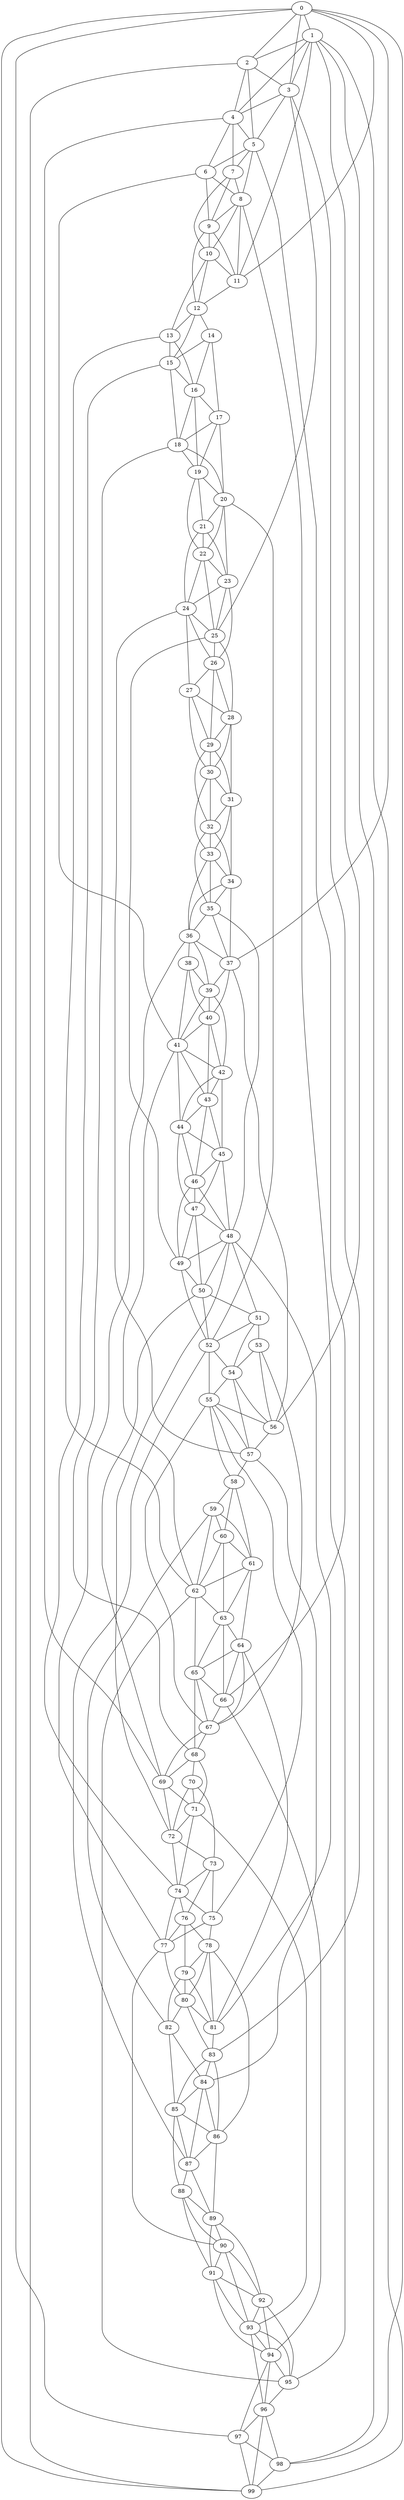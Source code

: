 strict graph "watts_strogatz_graph(100,6,0.1)" {
0;
1;
2;
3;
4;
5;
6;
7;
8;
9;
10;
11;
12;
13;
14;
15;
16;
17;
18;
19;
20;
21;
22;
23;
24;
25;
26;
27;
28;
29;
30;
31;
32;
33;
34;
35;
36;
37;
38;
39;
40;
41;
42;
43;
44;
45;
46;
47;
48;
49;
50;
51;
52;
53;
54;
55;
56;
57;
58;
59;
60;
61;
62;
63;
64;
65;
66;
67;
68;
69;
70;
71;
72;
73;
74;
75;
76;
77;
78;
79;
80;
81;
82;
83;
84;
85;
86;
87;
88;
89;
90;
91;
92;
93;
94;
95;
96;
97;
98;
99;
0 -- 1  [is_available=True, prob="0.964077585734"];
0 -- 2  [is_available=True, prob="0.496721438752"];
0 -- 3  [is_available=True, prob="0.923742009154"];
0 -- 37  [is_available=True, prob="0.544895033568"];
0 -- 97  [is_available=True, prob="1.0"];
0 -- 11  [is_available=True, prob="1.0"];
0 -- 98  [is_available=True, prob="0.540720678278"];
0 -- 99  [is_available=True, prob="0.985604511275"];
1 -- 2  [is_available=True, prob="0.441158593989"];
1 -- 99  [is_available=True, prob="0.356623796468"];
1 -- 4  [is_available=True, prob="0.0169349213878"];
1 -- 11  [is_available=True, prob="1.0"];
1 -- 98  [is_available=True, prob="1.0"];
1 -- 3  [is_available=True, prob="0.0877105689697"];
1 -- 56  [is_available=True, prob="1.0"];
2 -- 3  [is_available=True, prob="0.761644907804"];
2 -- 4  [is_available=True, prob="0.792432219558"];
2 -- 5  [is_available=True, prob="0.221028160043"];
2 -- 99  [is_available=True, prob="0.657026565118"];
3 -- 4  [is_available=True, prob="0.838111972604"];
3 -- 5  [is_available=True, prob="0.322267317812"];
3 -- 83  [is_available=True, prob="1.0"];
3 -- 25  [is_available=True, prob="0.485845610861"];
4 -- 5  [is_available=True, prob="1.0"];
4 -- 6  [is_available=True, prob="1.0"];
4 -- 7  [is_available=True, prob="0.0551783234377"];
4 -- 69  [is_available=True, prob="1.0"];
5 -- 6  [is_available=True, prob="0.796251701404"];
5 -- 7  [is_available=True, prob="0.404824337028"];
5 -- 8  [is_available=True, prob="1.0"];
5 -- 66  [is_available=True, prob="0.703512182068"];
6 -- 8  [is_available=True, prob="0.420084160394"];
6 -- 9  [is_available=True, prob="0.462256142682"];
6 -- 41  [is_available=True, prob="0.134568822599"];
7 -- 8  [is_available=True, prob="0.290954123459"];
7 -- 9  [is_available=True, prob="0.470771335154"];
7 -- 10  [is_available=True, prob="1.0"];
8 -- 9  [is_available=True, prob="0.429365984483"];
8 -- 10  [is_available=True, prob="0.558379502285"];
8 -- 11  [is_available=True, prob="0.274014841232"];
8 -- 95  [is_available=True, prob="0.0393843200545"];
9 -- 10  [is_available=True, prob="0.106272844554"];
9 -- 11  [is_available=True, prob="0.279491272639"];
9 -- 12  [is_available=True, prob="0.347327754907"];
10 -- 11  [is_available=True, prob="0.56179180039"];
10 -- 12  [is_available=True, prob="1.0"];
10 -- 13  [is_available=True, prob="0.743298529788"];
11 -- 12  [is_available=True, prob="0.0532518655684"];
12 -- 13  [is_available=True, prob="0.155249402115"];
12 -- 14  [is_available=True, prob="0.851161770114"];
12 -- 15  [is_available=True, prob="0.823276101225"];
13 -- 15  [is_available=True, prob="1.0"];
13 -- 16  [is_available=True, prob="0.048355586125"];
13 -- 62  [is_available=True, prob="0.451251556955"];
14 -- 15  [is_available=True, prob="0.00751587241317"];
14 -- 16  [is_available=True, prob="1.0"];
14 -- 17  [is_available=True, prob="0.691277106776"];
15 -- 74  [is_available=True, prob="0.838658448653"];
15 -- 16  [is_available=True, prob="0.264476037492"];
15 -- 18  [is_available=True, prob="1.0"];
16 -- 17  [is_available=True, prob="0.0929484382042"];
16 -- 18  [is_available=True, prob="0.67461191247"];
16 -- 19  [is_available=True, prob="1.0"];
17 -- 18  [is_available=True, prob="0.898933642407"];
17 -- 19  [is_available=True, prob="0.899025983549"];
17 -- 20  [is_available=True, prob="0.971537450564"];
18 -- 68  [is_available=True, prob="0.669155879142"];
18 -- 19  [is_available=True, prob="1.0"];
18 -- 20  [is_available=True, prob="0.991152375129"];
19 -- 20  [is_available=True, prob="0.199214967636"];
19 -- 21  [is_available=True, prob="0.585517335836"];
19 -- 22  [is_available=True, prob="1.0"];
20 -- 52  [is_available=True, prob="0.613039284441"];
20 -- 21  [is_available=True, prob="0.0950174936945"];
20 -- 22  [is_available=True, prob="0.344573421519"];
20 -- 23  [is_available=True, prob="0.695399438787"];
21 -- 22  [is_available=True, prob="1.0"];
21 -- 23  [is_available=True, prob="0.397386694737"];
21 -- 24  [is_available=True, prob="1.0"];
22 -- 23  [is_available=True, prob="1.0"];
22 -- 24  [is_available=True, prob="0.77884418309"];
22 -- 25  [is_available=True, prob="0.836959740123"];
23 -- 24  [is_available=True, prob="0.948199720133"];
23 -- 25  [is_available=True, prob="0.935334121747"];
23 -- 26  [is_available=True, prob="0.350779850936"];
24 -- 57  [is_available=True, prob="1.0"];
24 -- 25  [is_available=True, prob="0.490378081363"];
24 -- 26  [is_available=True, prob="0.706696286565"];
24 -- 27  [is_available=True, prob="0.32980083578"];
25 -- 49  [is_available=True, prob="1.0"];
25 -- 26  [is_available=True, prob="0.170493466538"];
25 -- 28  [is_available=True, prob="1.0"];
26 -- 27  [is_available=True, prob="0.807036598905"];
26 -- 28  [is_available=True, prob="0.79745614952"];
26 -- 29  [is_available=True, prob="1.0"];
27 -- 28  [is_available=True, prob="0.314490600287"];
27 -- 29  [is_available=True, prob="0.103805537389"];
27 -- 30  [is_available=True, prob="1.0"];
28 -- 29  [is_available=True, prob="0.453278962282"];
28 -- 30  [is_available=True, prob="0.488545331773"];
28 -- 31  [is_available=True, prob="0.288147596215"];
29 -- 32  [is_available=True, prob="0.13254599714"];
29 -- 30  [is_available=True, prob="1.0"];
29 -- 31  [is_available=True, prob="0.475836202919"];
30 -- 32  [is_available=True, prob="1.0"];
30 -- 33  [is_available=True, prob="0.0112467274325"];
30 -- 31  [is_available=True, prob="0.310154497368"];
31 -- 32  [is_available=True, prob="1.0"];
31 -- 33  [is_available=True, prob="1.0"];
31 -- 34  [is_available=True, prob="1.0"];
32 -- 33  [is_available=True, prob="0.37179648665"];
32 -- 34  [is_available=True, prob="0.61110283098"];
32 -- 35  [is_available=True, prob="1.0"];
33 -- 34  [is_available=True, prob="1.0"];
33 -- 35  [is_available=True, prob="0.40314218073"];
33 -- 36  [is_available=True, prob="0.345327015403"];
34 -- 35  [is_available=True, prob="0.774765580003"];
34 -- 36  [is_available=True, prob="0.860788676126"];
34 -- 37  [is_available=True, prob="0.654090722983"];
35 -- 36  [is_available=True, prob="0.530316844498"];
35 -- 37  [is_available=True, prob="0.696431442471"];
35 -- 48  [is_available=True, prob="0.650689281801"];
36 -- 37  [is_available=True, prob="0.757057150937"];
36 -- 38  [is_available=True, prob="0.351209729181"];
36 -- 39  [is_available=True, prob="1.0"];
36 -- 77  [is_available=True, prob="0.126053280044"];
37 -- 39  [is_available=True, prob="0.292062678324"];
37 -- 40  [is_available=True, prob="0.12012046505"];
37 -- 56  [is_available=True, prob="1.0"];
38 -- 39  [is_available=True, prob="0.161558508203"];
38 -- 40  [is_available=True, prob="1.0"];
38 -- 41  [is_available=True, prob="1.0"];
39 -- 40  [is_available=True, prob="0.589156869795"];
39 -- 41  [is_available=True, prob="1.0"];
39 -- 42  [is_available=True, prob="0.885217399268"];
40 -- 41  [is_available=True, prob="1.0"];
40 -- 42  [is_available=True, prob="0.0717468972021"];
40 -- 43  [is_available=True, prob="0.0214736624127"];
41 -- 42  [is_available=True, prob="0.707441804523"];
41 -- 43  [is_available=True, prob="0.474356969533"];
41 -- 44  [is_available=True, prob="0.993286150012"];
41 -- 62  [is_available=True, prob="0.840722058796"];
42 -- 43  [is_available=True, prob="1.0"];
42 -- 44  [is_available=True, prob="0.114201085476"];
42 -- 45  [is_available=True, prob="0.745651511915"];
43 -- 44  [is_available=True, prob="0.0549775807321"];
43 -- 45  [is_available=True, prob="0.733886774904"];
43 -- 46  [is_available=True, prob="0.927596445741"];
44 -- 45  [is_available=True, prob="0.298551719694"];
44 -- 46  [is_available=True, prob="0.921050923518"];
44 -- 47  [is_available=True, prob="0.141807636817"];
45 -- 46  [is_available=True, prob="0.161956770857"];
45 -- 47  [is_available=True, prob="0.827701492604"];
45 -- 48  [is_available=True, prob="1.0"];
46 -- 47  [is_available=True, prob="0.737986349214"];
46 -- 48  [is_available=True, prob="0.855137056452"];
46 -- 49  [is_available=True, prob="0.597628177504"];
47 -- 48  [is_available=True, prob="0.784056581108"];
47 -- 49  [is_available=True, prob="0.415757279264"];
47 -- 50  [is_available=True, prob="0.463515895743"];
48 -- 81  [is_available=True, prob="0.554067547815"];
48 -- 72  [is_available=True, prob="0.591905334973"];
48 -- 49  [is_available=True, prob="0.651086510929"];
48 -- 50  [is_available=True, prob="0.0437610696303"];
48 -- 51  [is_available=True, prob="1.0"];
49 -- 50  [is_available=True, prob="1.0"];
49 -- 52  [is_available=True, prob="0.0806442726768"];
50 -- 69  [is_available=True, prob="0.0993608789665"];
50 -- 51  [is_available=True, prob="0.949353374799"];
50 -- 52  [is_available=True, prob="0.300257339259"];
51 -- 52  [is_available=True, prob="0.440615444098"];
51 -- 53  [is_available=True, prob="0.00442903772565"];
51 -- 54  [is_available=True, prob="0.802184982436"];
52 -- 87  [is_available=True, prob="0.522284228607"];
52 -- 54  [is_available=True, prob="1.0"];
52 -- 55  [is_available=True, prob="0.242783162787"];
53 -- 67  [is_available=True, prob="0.882026071098"];
53 -- 54  [is_available=True, prob="1.0"];
53 -- 56  [is_available=True, prob="1.0"];
54 -- 55  [is_available=True, prob="0.155620484581"];
54 -- 56  [is_available=True, prob="0.268780453736"];
54 -- 57  [is_available=True, prob="0.720355718613"];
55 -- 67  [is_available=True, prob="0.0719020973786"];
55 -- 75  [is_available=True, prob="0.453654895055"];
55 -- 56  [is_available=True, prob="0.925347684842"];
55 -- 57  [is_available=True, prob="1.0"];
55 -- 58  [is_available=True, prob="0.652027620713"];
56 -- 57  [is_available=True, prob="0.598024595314"];
57 -- 84  [is_available=True, prob="1.0"];
57 -- 58  [is_available=True, prob="0.446457220202"];
58 -- 59  [is_available=True, prob="1.0"];
58 -- 60  [is_available=True, prob="0.641971176806"];
58 -- 61  [is_available=True, prob="0.67983480487"];
59 -- 82  [is_available=True, prob="0.324878221571"];
59 -- 60  [is_available=True, prob="0.184244892599"];
59 -- 61  [is_available=True, prob="0.871729852386"];
59 -- 62  [is_available=True, prob="0.228723446032"];
60 -- 61  [is_available=True, prob="1.0"];
60 -- 62  [is_available=True, prob="0.44014000873"];
60 -- 63  [is_available=True, prob="0.861161606332"];
61 -- 64  [is_available=True, prob="1.0"];
61 -- 62  [is_available=True, prob="1.0"];
61 -- 63  [is_available=True, prob="0.253974425473"];
62 -- 65  [is_available=True, prob="0.323896898042"];
62 -- 95  [is_available=True, prob="0.650432339939"];
62 -- 63  [is_available=True, prob="0.901810027809"];
63 -- 64  [is_available=True, prob="1.0"];
63 -- 65  [is_available=True, prob="0.499835011336"];
63 -- 66  [is_available=True, prob="0.796647589589"];
64 -- 65  [is_available=True, prob="1.0"];
64 -- 66  [is_available=True, prob="0.156575054734"];
64 -- 67  [is_available=True, prob="0.205792629276"];
64 -- 81  [is_available=True, prob="0.73445144235"];
65 -- 66  [is_available=True, prob="0.225606954212"];
65 -- 67  [is_available=True, prob="0.600364277522"];
65 -- 68  [is_available=True, prob="0.898522771125"];
66 -- 67  [is_available=True, prob="0.0353012494433"];
66 -- 94  [is_available=True, prob="1.0"];
67 -- 68  [is_available=True, prob="0.724164988725"];
67 -- 69  [is_available=True, prob="0.858269100823"];
68 -- 69  [is_available=True, prob="0.682684376895"];
68 -- 70  [is_available=True, prob="0.287556586539"];
68 -- 71  [is_available=True, prob="0.712813061553"];
69 -- 71  [is_available=True, prob="0.0914011247277"];
69 -- 72  [is_available=True, prob="0.82273496443"];
70 -- 71  [is_available=True, prob="1.0"];
70 -- 72  [is_available=True, prob="1.0"];
70 -- 73  [is_available=True, prob="1.0"];
71 -- 72  [is_available=True, prob="0.940119744429"];
71 -- 74  [is_available=True, prob="0.250771398462"];
71 -- 93  [is_available=True, prob="1.0"];
72 -- 73  [is_available=True, prob="0.600859186478"];
72 -- 74  [is_available=True, prob="0.0646458348469"];
73 -- 74  [is_available=True, prob="0.188106715212"];
73 -- 75  [is_available=True, prob="0.976565956153"];
73 -- 76  [is_available=True, prob="0.142654598659"];
74 -- 75  [is_available=True, prob="0.322132969673"];
74 -- 76  [is_available=True, prob="0.612643468918"];
74 -- 77  [is_available=True, prob="0.258450412497"];
75 -- 77  [is_available=True, prob="1.0"];
75 -- 78  [is_available=True, prob="1.0"];
76 -- 77  [is_available=True, prob="0.149735019119"];
76 -- 78  [is_available=True, prob="0.37453870364"];
76 -- 79  [is_available=True, prob="1.0"];
77 -- 80  [is_available=True, prob="0.853640534039"];
77 -- 90  [is_available=True, prob="1.0"];
78 -- 79  [is_available=True, prob="0.836669609632"];
78 -- 80  [is_available=True, prob="0.420712187076"];
78 -- 81  [is_available=True, prob="0.0940851779882"];
78 -- 86  [is_available=True, prob="0.0573119620267"];
79 -- 80  [is_available=True, prob="1.0"];
79 -- 81  [is_available=True, prob="0.547807308069"];
79 -- 82  [is_available=True, prob="0.599426052834"];
80 -- 81  [is_available=True, prob="0.864741080074"];
80 -- 82  [is_available=True, prob="0.38180781567"];
80 -- 83  [is_available=True, prob="0.0673873532121"];
81 -- 83  [is_available=True, prob="0.613050878524"];
82 -- 84  [is_available=True, prob="0.591699874897"];
82 -- 85  [is_available=True, prob="1.0"];
83 -- 84  [is_available=True, prob="0.0448997242346"];
83 -- 85  [is_available=True, prob="0.882444263636"];
83 -- 86  [is_available=True, prob="0.981939823437"];
84 -- 85  [is_available=True, prob="0.940805970683"];
84 -- 86  [is_available=True, prob="0.890558528206"];
84 -- 87  [is_available=True, prob="0.326040030094"];
85 -- 86  [is_available=True, prob="0.275107045832"];
85 -- 87  [is_available=True, prob="0.935666804305"];
85 -- 88  [is_available=True, prob="0.270329892351"];
86 -- 87  [is_available=True, prob="0.978008719355"];
86 -- 89  [is_available=True, prob="0.823360155531"];
87 -- 88  [is_available=True, prob="0.594439771634"];
87 -- 89  [is_available=True, prob="1.0"];
88 -- 89  [is_available=True, prob="0.610181053915"];
88 -- 90  [is_available=True, prob="0.343383857328"];
88 -- 91  [is_available=True, prob="0.436283333476"];
89 -- 90  [is_available=True, prob="0.730844137474"];
89 -- 91  [is_available=True, prob="1.0"];
89 -- 92  [is_available=True, prob="0.521144183595"];
90 -- 91  [is_available=True, prob="0.637815902651"];
90 -- 92  [is_available=True, prob="1.0"];
90 -- 93  [is_available=True, prob="0.342778332208"];
91 -- 92  [is_available=True, prob="1.0"];
91 -- 93  [is_available=True, prob="0.60237814553"];
91 -- 94  [is_available=True, prob="0.150920243371"];
92 -- 93  [is_available=True, prob="1.0"];
92 -- 94  [is_available=True, prob="1.0"];
92 -- 95  [is_available=True, prob="1.0"];
93 -- 96  [is_available=True, prob="0.96192474931"];
93 -- 94  [is_available=True, prob="0.959553880039"];
93 -- 95  [is_available=True, prob="0.174970667602"];
94 -- 96  [is_available=True, prob="0.0521595058936"];
94 -- 97  [is_available=True, prob="0.264175199318"];
94 -- 95  [is_available=True, prob="0.980083896149"];
95 -- 96  [is_available=True, prob="1.0"];
96 -- 97  [is_available=True, prob="1.0"];
96 -- 98  [is_available=True, prob="0.881542235345"];
96 -- 99  [is_available=True, prob="1.0"];
97 -- 98  [is_available=True, prob="0.024529701291"];
97 -- 99  [is_available=True, prob="1.0"];
98 -- 99  [is_available=True, prob="1.0"];
}
